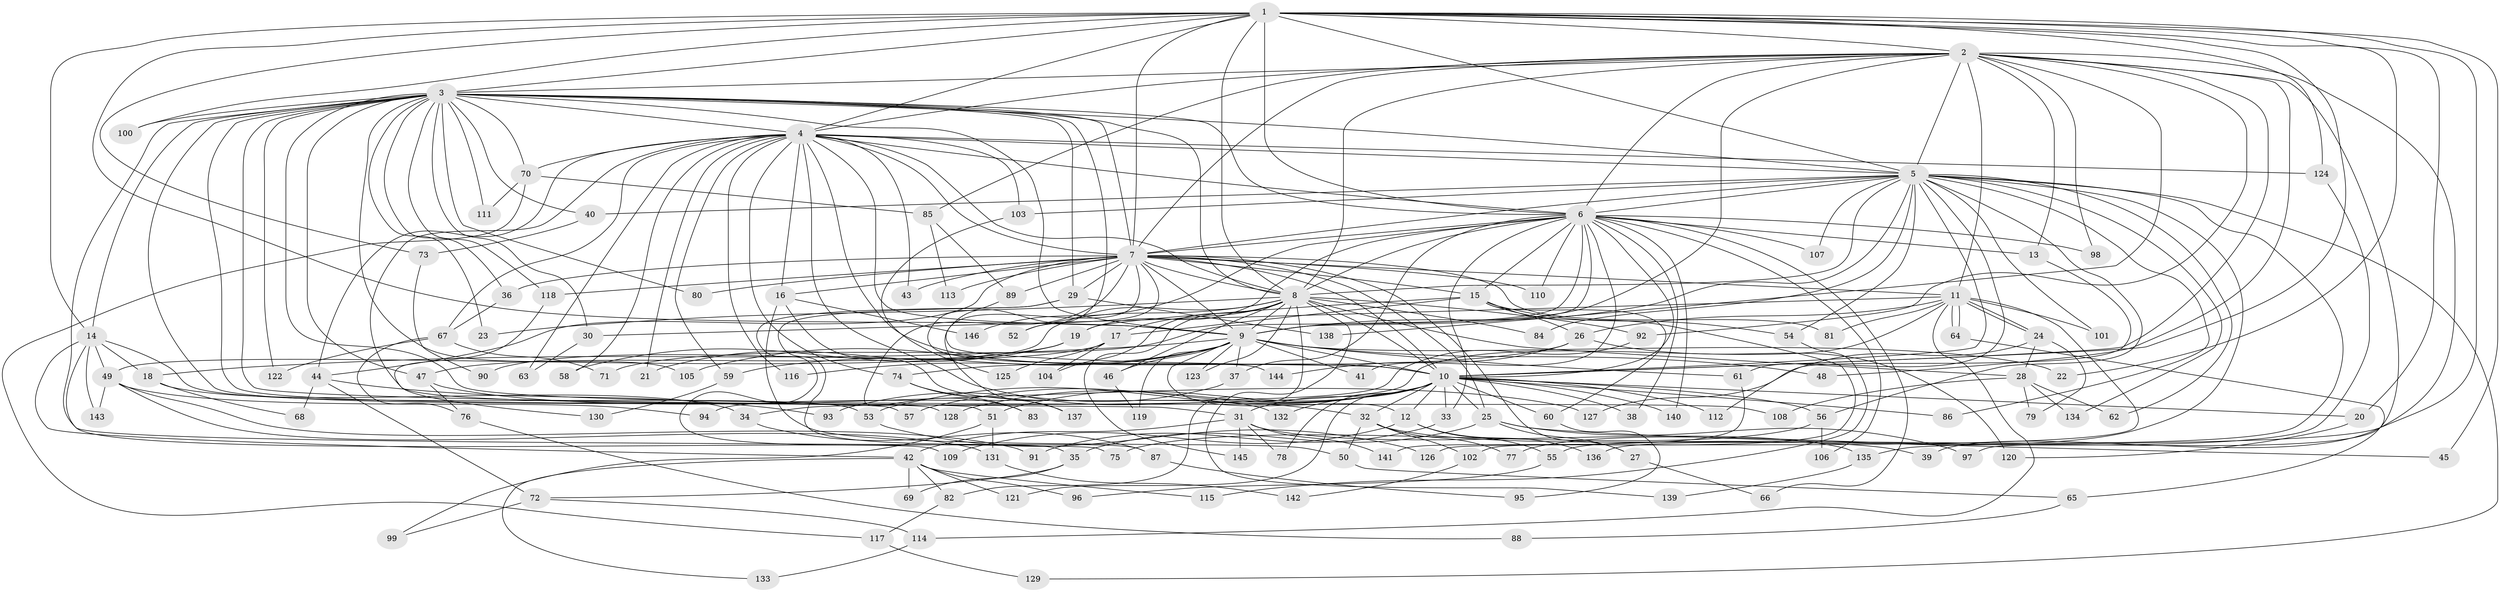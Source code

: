 // Generated by graph-tools (version 1.1) at 2025/35/03/09/25 02:35:14]
// undirected, 146 vertices, 317 edges
graph export_dot {
graph [start="1"]
  node [color=gray90,style=filled];
  1;
  2;
  3;
  4;
  5;
  6;
  7;
  8;
  9;
  10;
  11;
  12;
  13;
  14;
  15;
  16;
  17;
  18;
  19;
  20;
  21;
  22;
  23;
  24;
  25;
  26;
  27;
  28;
  29;
  30;
  31;
  32;
  33;
  34;
  35;
  36;
  37;
  38;
  39;
  40;
  41;
  42;
  43;
  44;
  45;
  46;
  47;
  48;
  49;
  50;
  51;
  52;
  53;
  54;
  55;
  56;
  57;
  58;
  59;
  60;
  61;
  62;
  63;
  64;
  65;
  66;
  67;
  68;
  69;
  70;
  71;
  72;
  73;
  74;
  75;
  76;
  77;
  78;
  79;
  80;
  81;
  82;
  83;
  84;
  85;
  86;
  87;
  88;
  89;
  90;
  91;
  92;
  93;
  94;
  95;
  96;
  97;
  98;
  99;
  100;
  101;
  102;
  103;
  104;
  105;
  106;
  107;
  108;
  109;
  110;
  111;
  112;
  113;
  114;
  115;
  116;
  117;
  118;
  119;
  120;
  121;
  122;
  123;
  124;
  125;
  126;
  127;
  128;
  129;
  130;
  131;
  132;
  133;
  134;
  135;
  136;
  137;
  138;
  139;
  140;
  141;
  142;
  143;
  144;
  145;
  146;
  1 -- 2;
  1 -- 3;
  1 -- 4;
  1 -- 5;
  1 -- 6;
  1 -- 7;
  1 -- 8;
  1 -- 9;
  1 -- 10;
  1 -- 14;
  1 -- 20;
  1 -- 22;
  1 -- 45;
  1 -- 73;
  1 -- 100;
  1 -- 124;
  1 -- 135;
  2 -- 3;
  2 -- 4;
  2 -- 5;
  2 -- 6;
  2 -- 7;
  2 -- 8;
  2 -- 9;
  2 -- 10;
  2 -- 11;
  2 -- 13;
  2 -- 39;
  2 -- 48;
  2 -- 85;
  2 -- 92;
  2 -- 97;
  2 -- 98;
  2 -- 138;
  3 -- 4;
  3 -- 5;
  3 -- 6;
  3 -- 7;
  3 -- 8;
  3 -- 9;
  3 -- 10;
  3 -- 14;
  3 -- 23;
  3 -- 29;
  3 -- 30;
  3 -- 31;
  3 -- 36;
  3 -- 40;
  3 -- 47;
  3 -- 57;
  3 -- 70;
  3 -- 75;
  3 -- 80;
  3 -- 100;
  3 -- 105;
  3 -- 108;
  3 -- 111;
  3 -- 118;
  3 -- 122;
  3 -- 128;
  4 -- 5;
  4 -- 6;
  4 -- 7;
  4 -- 8;
  4 -- 9;
  4 -- 10;
  4 -- 16;
  4 -- 21;
  4 -- 32;
  4 -- 43;
  4 -- 44;
  4 -- 51;
  4 -- 58;
  4 -- 59;
  4 -- 63;
  4 -- 67;
  4 -- 70;
  4 -- 74;
  4 -- 103;
  4 -- 116;
  4 -- 124;
  5 -- 6;
  5 -- 7;
  5 -- 8;
  5 -- 9;
  5 -- 10;
  5 -- 40;
  5 -- 54;
  5 -- 55;
  5 -- 56;
  5 -- 61;
  5 -- 62;
  5 -- 77;
  5 -- 84;
  5 -- 86;
  5 -- 101;
  5 -- 103;
  5 -- 107;
  5 -- 129;
  5 -- 134;
  6 -- 7;
  6 -- 8;
  6 -- 9;
  6 -- 10;
  6 -- 13;
  6 -- 15;
  6 -- 19;
  6 -- 33;
  6 -- 37;
  6 -- 38;
  6 -- 41;
  6 -- 66;
  6 -- 71;
  6 -- 98;
  6 -- 106;
  6 -- 107;
  6 -- 110;
  6 -- 140;
  6 -- 146;
  7 -- 8;
  7 -- 9;
  7 -- 10;
  7 -- 11;
  7 -- 15;
  7 -- 16;
  7 -- 25;
  7 -- 27;
  7 -- 29;
  7 -- 36;
  7 -- 43;
  7 -- 44;
  7 -- 52;
  7 -- 80;
  7 -- 81;
  7 -- 83;
  7 -- 89;
  7 -- 110;
  7 -- 113;
  7 -- 118;
  7 -- 137;
  8 -- 9;
  8 -- 10;
  8 -- 17;
  8 -- 23;
  8 -- 28;
  8 -- 46;
  8 -- 49;
  8 -- 52;
  8 -- 82;
  8 -- 84;
  8 -- 92;
  8 -- 104;
  8 -- 123;
  8 -- 139;
  8 -- 145;
  9 -- 10;
  9 -- 12;
  9 -- 18;
  9 -- 22;
  9 -- 37;
  9 -- 41;
  9 -- 46;
  9 -- 48;
  9 -- 59;
  9 -- 61;
  9 -- 105;
  9 -- 116;
  9 -- 119;
  9 -- 123;
  10 -- 12;
  10 -- 20;
  10 -- 25;
  10 -- 31;
  10 -- 32;
  10 -- 33;
  10 -- 38;
  10 -- 51;
  10 -- 53;
  10 -- 56;
  10 -- 57;
  10 -- 60;
  10 -- 78;
  10 -- 86;
  10 -- 112;
  10 -- 121;
  10 -- 128;
  10 -- 132;
  10 -- 140;
  11 -- 24;
  11 -- 24;
  11 -- 26;
  11 -- 30;
  11 -- 34;
  11 -- 64;
  11 -- 64;
  11 -- 81;
  11 -- 101;
  11 -- 114;
  11 -- 126;
  12 -- 55;
  12 -- 109;
  12 -- 136;
  13 -- 127;
  14 -- 18;
  14 -- 42;
  14 -- 49;
  14 -- 53;
  14 -- 109;
  14 -- 143;
  15 -- 17;
  15 -- 19;
  15 -- 26;
  15 -- 54;
  15 -- 60;
  15 -- 102;
  16 -- 50;
  16 -- 132;
  16 -- 146;
  17 -- 90;
  17 -- 104;
  17 -- 125;
  18 -- 34;
  18 -- 68;
  19 -- 21;
  19 -- 47;
  19 -- 58;
  20 -- 120;
  24 -- 28;
  24 -- 79;
  24 -- 112;
  25 -- 27;
  25 -- 35;
  25 -- 45;
  25 -- 97;
  26 -- 74;
  26 -- 120;
  26 -- 144;
  27 -- 66;
  28 -- 62;
  28 -- 79;
  28 -- 108;
  28 -- 134;
  29 -- 35;
  29 -- 87;
  29 -- 138;
  30 -- 63;
  31 -- 42;
  31 -- 78;
  31 -- 135;
  31 -- 141;
  31 -- 145;
  32 -- 39;
  32 -- 50;
  32 -- 77;
  32 -- 102;
  33 -- 91;
  34 -- 87;
  35 -- 69;
  35 -- 72;
  36 -- 67;
  37 -- 93;
  40 -- 73;
  42 -- 69;
  42 -- 82;
  42 -- 96;
  42 -- 115;
  42 -- 121;
  42 -- 133;
  44 -- 68;
  44 -- 72;
  44 -- 93;
  46 -- 119;
  47 -- 76;
  47 -- 127;
  49 -- 91;
  49 -- 94;
  49 -- 131;
  49 -- 143;
  50 -- 65;
  51 -- 99;
  51 -- 131;
  53 -- 126;
  54 -- 115;
  55 -- 96;
  56 -- 75;
  56 -- 106;
  59 -- 130;
  60 -- 95;
  61 -- 141;
  64 -- 65;
  65 -- 88;
  67 -- 71;
  67 -- 76;
  67 -- 122;
  70 -- 85;
  70 -- 111;
  70 -- 117;
  72 -- 99;
  72 -- 114;
  73 -- 90;
  74 -- 83;
  74 -- 137;
  76 -- 88;
  82 -- 117;
  85 -- 89;
  85 -- 113;
  87 -- 95;
  89 -- 144;
  92 -- 94;
  102 -- 142;
  103 -- 125;
  114 -- 133;
  117 -- 129;
  118 -- 130;
  124 -- 136;
  131 -- 142;
  135 -- 139;
}
